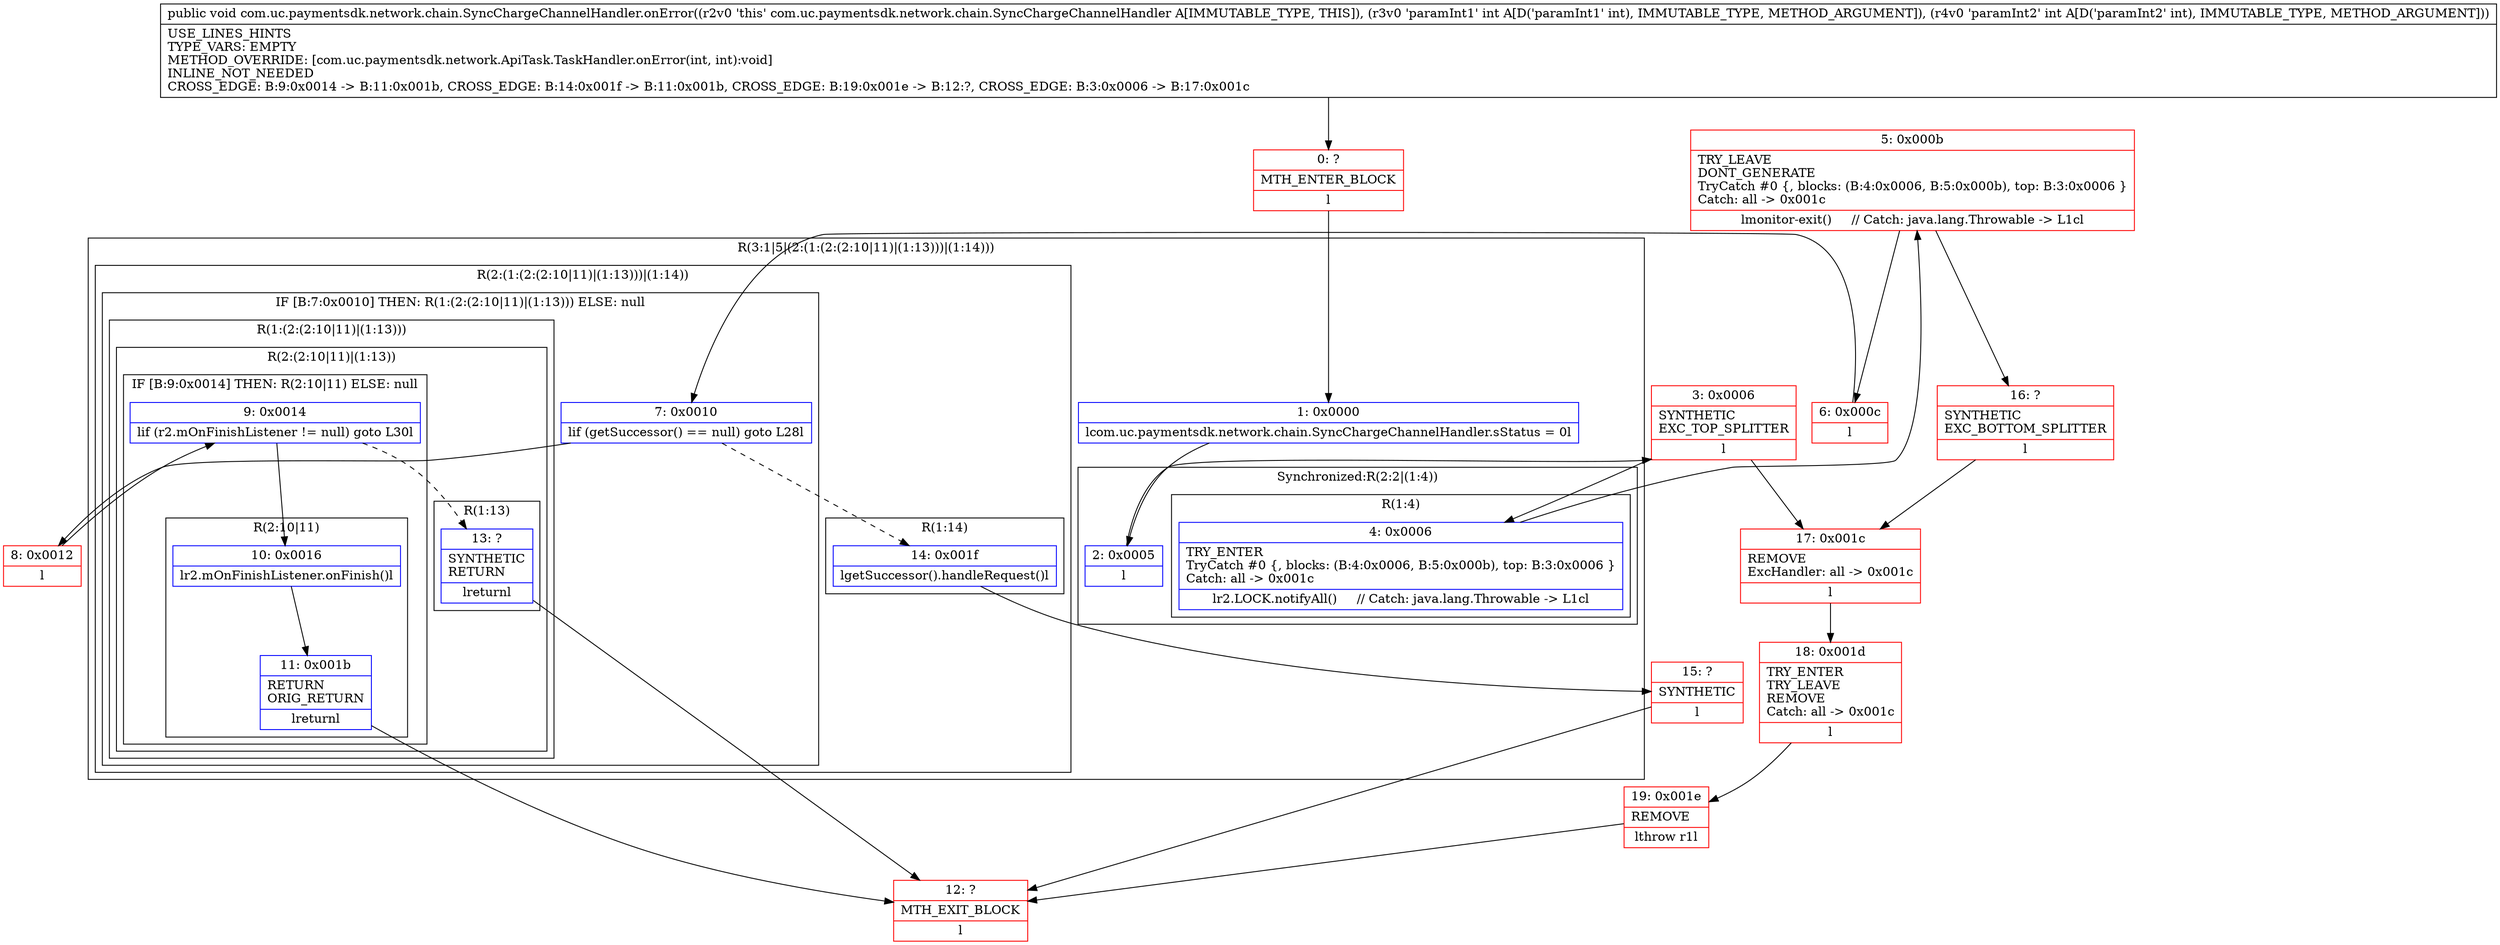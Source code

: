 digraph "CFG forcom.uc.paymentsdk.network.chain.SyncChargeChannelHandler.onError(II)V" {
subgraph cluster_Region_914348982 {
label = "R(3:1|5|(2:(1:(2:(2:10|11)|(1:13)))|(1:14)))";
node [shape=record,color=blue];
Node_1 [shape=record,label="{1\:\ 0x0000|lcom.uc.paymentsdk.network.chain.SyncChargeChannelHandler.sStatus = 0l}"];
subgraph cluster_SynchronizedRegion_1144529622 {
label = "Synchronized:R(2:2|(1:4))";
node [shape=record,color=blue];
Node_2 [shape=record,label="{2\:\ 0x0005|l}"];
subgraph cluster_Region_16680855 {
label = "R(1:4)";
node [shape=record,color=blue];
Node_4 [shape=record,label="{4\:\ 0x0006|TRY_ENTER\lTryCatch #0 \{, blocks: (B:4:0x0006, B:5:0x000b), top: B:3:0x0006 \}\lCatch: all \-\> 0x001c\l|lr2.LOCK.notifyAll()     \/\/ Catch: java.lang.Throwable \-\> L1cl}"];
}
}
subgraph cluster_Region_1698029279 {
label = "R(2:(1:(2:(2:10|11)|(1:13)))|(1:14))";
node [shape=record,color=blue];
subgraph cluster_IfRegion_769592228 {
label = "IF [B:7:0x0010] THEN: R(1:(2:(2:10|11)|(1:13))) ELSE: null";
node [shape=record,color=blue];
Node_7 [shape=record,label="{7\:\ 0x0010|lif (getSuccessor() == null) goto L28l}"];
subgraph cluster_Region_687120987 {
label = "R(1:(2:(2:10|11)|(1:13)))";
node [shape=record,color=blue];
subgraph cluster_Region_1556237037 {
label = "R(2:(2:10|11)|(1:13))";
node [shape=record,color=blue];
subgraph cluster_IfRegion_390767756 {
label = "IF [B:9:0x0014] THEN: R(2:10|11) ELSE: null";
node [shape=record,color=blue];
Node_9 [shape=record,label="{9\:\ 0x0014|lif (r2.mOnFinishListener != null) goto L30l}"];
subgraph cluster_Region_1117589482 {
label = "R(2:10|11)";
node [shape=record,color=blue];
Node_10 [shape=record,label="{10\:\ 0x0016|lr2.mOnFinishListener.onFinish()l}"];
Node_11 [shape=record,label="{11\:\ 0x001b|RETURN\lORIG_RETURN\l|lreturnl}"];
}
}
subgraph cluster_Region_1333173144 {
label = "R(1:13)";
node [shape=record,color=blue];
Node_13 [shape=record,label="{13\:\ ?|SYNTHETIC\lRETURN\l|lreturnl}"];
}
}
}
}
subgraph cluster_Region_28124601 {
label = "R(1:14)";
node [shape=record,color=blue];
Node_14 [shape=record,label="{14\:\ 0x001f|lgetSuccessor().handleRequest()l}"];
}
}
}
Node_0 [shape=record,color=red,label="{0\:\ ?|MTH_ENTER_BLOCK\l|l}"];
Node_3 [shape=record,color=red,label="{3\:\ 0x0006|SYNTHETIC\lEXC_TOP_SPLITTER\l|l}"];
Node_5 [shape=record,color=red,label="{5\:\ 0x000b|TRY_LEAVE\lDONT_GENERATE\lTryCatch #0 \{, blocks: (B:4:0x0006, B:5:0x000b), top: B:3:0x0006 \}\lCatch: all \-\> 0x001c\l|lmonitor\-exit()     \/\/ Catch: java.lang.Throwable \-\> L1cl}"];
Node_6 [shape=record,color=red,label="{6\:\ 0x000c|l}"];
Node_8 [shape=record,color=red,label="{8\:\ 0x0012|l}"];
Node_12 [shape=record,color=red,label="{12\:\ ?|MTH_EXIT_BLOCK\l|l}"];
Node_15 [shape=record,color=red,label="{15\:\ ?|SYNTHETIC\l|l}"];
Node_16 [shape=record,color=red,label="{16\:\ ?|SYNTHETIC\lEXC_BOTTOM_SPLITTER\l|l}"];
Node_17 [shape=record,color=red,label="{17\:\ 0x001c|REMOVE\lExcHandler: all \-\> 0x001c\l|l}"];
Node_18 [shape=record,color=red,label="{18\:\ 0x001d|TRY_ENTER\lTRY_LEAVE\lREMOVE\lCatch: all \-\> 0x001c\l|l}"];
Node_19 [shape=record,color=red,label="{19\:\ 0x001e|REMOVE\l|lthrow r1l}"];
MethodNode[shape=record,label="{public void com.uc.paymentsdk.network.chain.SyncChargeChannelHandler.onError((r2v0 'this' com.uc.paymentsdk.network.chain.SyncChargeChannelHandler A[IMMUTABLE_TYPE, THIS]), (r3v0 'paramInt1' int A[D('paramInt1' int), IMMUTABLE_TYPE, METHOD_ARGUMENT]), (r4v0 'paramInt2' int A[D('paramInt2' int), IMMUTABLE_TYPE, METHOD_ARGUMENT]))  | USE_LINES_HINTS\lTYPE_VARS: EMPTY\lMETHOD_OVERRIDE: [com.uc.paymentsdk.network.ApiTask.TaskHandler.onError(int, int):void]\lINLINE_NOT_NEEDED\lCROSS_EDGE: B:9:0x0014 \-\> B:11:0x001b, CROSS_EDGE: B:14:0x001f \-\> B:11:0x001b, CROSS_EDGE: B:19:0x001e \-\> B:12:?, CROSS_EDGE: B:3:0x0006 \-\> B:17:0x001c\l}"];
MethodNode -> Node_0;
Node_1 -> Node_2;
Node_2 -> Node_3;
Node_4 -> Node_5;
Node_7 -> Node_8;
Node_7 -> Node_14[style=dashed];
Node_9 -> Node_10;
Node_9 -> Node_13[style=dashed];
Node_10 -> Node_11;
Node_11 -> Node_12;
Node_13 -> Node_12;
Node_14 -> Node_15;
Node_0 -> Node_1;
Node_3 -> Node_4;
Node_3 -> Node_17;
Node_5 -> Node_6;
Node_5 -> Node_16;
Node_6 -> Node_7;
Node_8 -> Node_9;
Node_15 -> Node_12;
Node_16 -> Node_17;
Node_17 -> Node_18;
Node_18 -> Node_19;
Node_19 -> Node_12;
}

